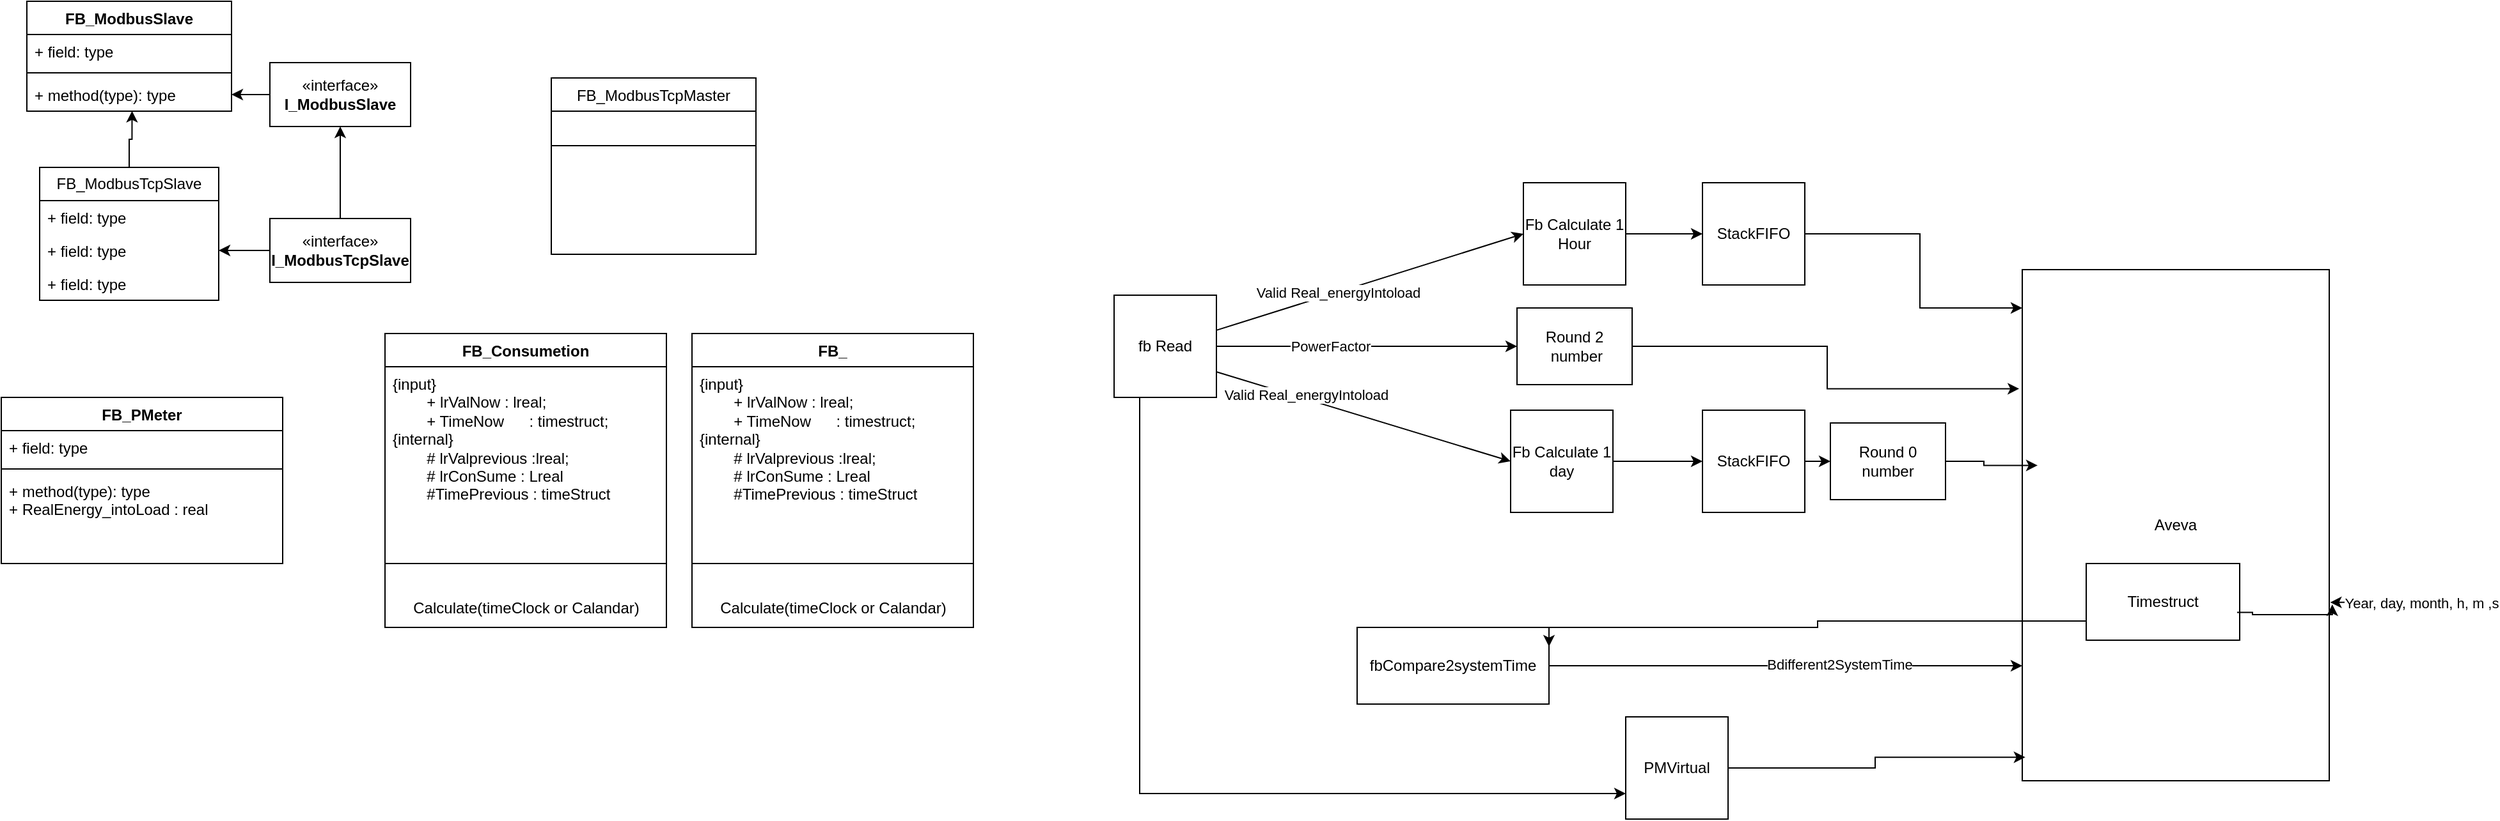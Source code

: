 <mxfile version="24.7.8">
  <diagram id="C5RBs43oDa-KdzZeNtuy" name="Page-1">
    <mxGraphModel dx="1050" dy="638" grid="1" gridSize="10" guides="1" tooltips="1" connect="1" arrows="1" fold="1" page="1" pageScale="1" pageWidth="827" pageHeight="1169" math="0" shadow="0">
      <root>
        <mxCell id="WIyWlLk6GJQsqaUBKTNV-0" />
        <mxCell id="WIyWlLk6GJQsqaUBKTNV-1" parent="WIyWlLk6GJQsqaUBKTNV-0" />
        <mxCell id="zkfFHV4jXpPFQw0GAbJ--6" value="FB_ModbusTcpMaster" style="swimlane;fontStyle=0;align=center;verticalAlign=top;childLayout=stackLayout;horizontal=1;startSize=26;horizontalStack=0;resizeParent=1;resizeLast=0;collapsible=1;marginBottom=0;rounded=0;shadow=0;strokeWidth=1;" parent="WIyWlLk6GJQsqaUBKTNV-1" vertex="1">
          <mxGeometry x="560" y="620" width="160" height="138" as="geometry">
            <mxRectangle x="130" y="380" width="160" height="26" as="alternateBounds" />
          </mxGeometry>
        </mxCell>
        <mxCell id="zkfFHV4jXpPFQw0GAbJ--9" value="" style="line;html=1;strokeWidth=1;align=left;verticalAlign=middle;spacingTop=-1;spacingLeft=3;spacingRight=3;rotatable=0;labelPosition=right;points=[];portConstraint=eastwest;" parent="zkfFHV4jXpPFQw0GAbJ--6" vertex="1">
          <mxGeometry y="26" width="160" height="54" as="geometry" />
        </mxCell>
        <mxCell id="u3NUt88tGPQhjmmbKVYY-9" value="FB_ModbusSlave" style="swimlane;fontStyle=1;align=center;verticalAlign=top;childLayout=stackLayout;horizontal=1;startSize=26;horizontalStack=0;resizeParent=1;resizeParentMax=0;resizeLast=0;collapsible=1;marginBottom=0;whiteSpace=wrap;html=1;" parent="WIyWlLk6GJQsqaUBKTNV-1" vertex="1">
          <mxGeometry x="150" y="560" width="160" height="86" as="geometry" />
        </mxCell>
        <mxCell id="u3NUt88tGPQhjmmbKVYY-10" value="+ field: type" style="text;strokeColor=none;fillColor=none;align=left;verticalAlign=top;spacingLeft=4;spacingRight=4;overflow=hidden;rotatable=0;points=[[0,0.5],[1,0.5]];portConstraint=eastwest;whiteSpace=wrap;html=1;" parent="u3NUt88tGPQhjmmbKVYY-9" vertex="1">
          <mxGeometry y="26" width="160" height="26" as="geometry" />
        </mxCell>
        <mxCell id="u3NUt88tGPQhjmmbKVYY-11" value="" style="line;strokeWidth=1;fillColor=none;align=left;verticalAlign=middle;spacingTop=-1;spacingLeft=3;spacingRight=3;rotatable=0;labelPosition=right;points=[];portConstraint=eastwest;strokeColor=inherit;" parent="u3NUt88tGPQhjmmbKVYY-9" vertex="1">
          <mxGeometry y="52" width="160" height="8" as="geometry" />
        </mxCell>
        <mxCell id="u3NUt88tGPQhjmmbKVYY-12" value="+ method(type): type" style="text;strokeColor=none;fillColor=none;align=left;verticalAlign=top;spacingLeft=4;spacingRight=4;overflow=hidden;rotatable=0;points=[[0,0.5],[1,0.5]];portConstraint=eastwest;whiteSpace=wrap;html=1;" parent="u3NUt88tGPQhjmmbKVYY-9" vertex="1">
          <mxGeometry y="60" width="160" height="26" as="geometry" />
        </mxCell>
        <mxCell id="u3NUt88tGPQhjmmbKVYY-13" value="FB_ModbusTcpSlave" style="swimlane;fontStyle=0;childLayout=stackLayout;horizontal=1;startSize=26;fillColor=none;horizontalStack=0;resizeParent=1;resizeParentMax=0;resizeLast=0;collapsible=1;marginBottom=0;whiteSpace=wrap;html=1;" parent="WIyWlLk6GJQsqaUBKTNV-1" vertex="1">
          <mxGeometry x="160" y="690" width="140" height="104" as="geometry" />
        </mxCell>
        <mxCell id="u3NUt88tGPQhjmmbKVYY-14" value="+ field: type" style="text;strokeColor=none;fillColor=none;align=left;verticalAlign=top;spacingLeft=4;spacingRight=4;overflow=hidden;rotatable=0;points=[[0,0.5],[1,0.5]];portConstraint=eastwest;whiteSpace=wrap;html=1;" parent="u3NUt88tGPQhjmmbKVYY-13" vertex="1">
          <mxGeometry y="26" width="140" height="26" as="geometry" />
        </mxCell>
        <mxCell id="u3NUt88tGPQhjmmbKVYY-15" value="+ field: type" style="text;strokeColor=none;fillColor=none;align=left;verticalAlign=top;spacingLeft=4;spacingRight=4;overflow=hidden;rotatable=0;points=[[0,0.5],[1,0.5]];portConstraint=eastwest;whiteSpace=wrap;html=1;" parent="u3NUt88tGPQhjmmbKVYY-13" vertex="1">
          <mxGeometry y="52" width="140" height="26" as="geometry" />
        </mxCell>
        <mxCell id="u3NUt88tGPQhjmmbKVYY-16" value="+ field: type" style="text;strokeColor=none;fillColor=none;align=left;verticalAlign=top;spacingLeft=4;spacingRight=4;overflow=hidden;rotatable=0;points=[[0,0.5],[1,0.5]];portConstraint=eastwest;whiteSpace=wrap;html=1;" parent="u3NUt88tGPQhjmmbKVYY-13" vertex="1">
          <mxGeometry y="78" width="140" height="26" as="geometry" />
        </mxCell>
        <mxCell id="u3NUt88tGPQhjmmbKVYY-17" style="edgeStyle=orthogonalEdgeStyle;rounded=0;orthogonalLoop=1;jettySize=auto;html=1;entryX=0.514;entryY=0.993;entryDx=0;entryDy=0;entryPerimeter=0;" parent="WIyWlLk6GJQsqaUBKTNV-1" source="u3NUt88tGPQhjmmbKVYY-13" target="u3NUt88tGPQhjmmbKVYY-12" edge="1">
          <mxGeometry relative="1" as="geometry">
            <mxPoint x="220" y="668" as="targetPoint" />
          </mxGeometry>
        </mxCell>
        <mxCell id="u3NUt88tGPQhjmmbKVYY-23" value="" style="edgeStyle=orthogonalEdgeStyle;rounded=0;orthogonalLoop=1;jettySize=auto;html=1;" parent="WIyWlLk6GJQsqaUBKTNV-1" source="u3NUt88tGPQhjmmbKVYY-18" target="u3NUt88tGPQhjmmbKVYY-12" edge="1">
          <mxGeometry relative="1" as="geometry" />
        </mxCell>
        <mxCell id="u3NUt88tGPQhjmmbKVYY-18" value="«interface»&lt;br&gt;&lt;b&gt;I_ModbusSlave&lt;/b&gt;" style="html=1;whiteSpace=wrap;" parent="WIyWlLk6GJQsqaUBKTNV-1" vertex="1">
          <mxGeometry x="340" y="608" width="110" height="50" as="geometry" />
        </mxCell>
        <mxCell id="u3NUt88tGPQhjmmbKVYY-20" value="" style="edgeStyle=orthogonalEdgeStyle;rounded=0;orthogonalLoop=1;jettySize=auto;html=1;" parent="WIyWlLk6GJQsqaUBKTNV-1" source="u3NUt88tGPQhjmmbKVYY-19" target="u3NUt88tGPQhjmmbKVYY-18" edge="1">
          <mxGeometry relative="1" as="geometry" />
        </mxCell>
        <mxCell id="u3NUt88tGPQhjmmbKVYY-22" value="" style="edgeStyle=orthogonalEdgeStyle;rounded=0;orthogonalLoop=1;jettySize=auto;html=1;entryX=1;entryY=0.5;entryDx=0;entryDy=0;" parent="WIyWlLk6GJQsqaUBKTNV-1" source="u3NUt88tGPQhjmmbKVYY-19" target="u3NUt88tGPQhjmmbKVYY-15" edge="1">
          <mxGeometry relative="1" as="geometry" />
        </mxCell>
        <mxCell id="u3NUt88tGPQhjmmbKVYY-19" value="«interface»&lt;br&gt;&lt;b&gt;I_ModbusTcpSlave&lt;/b&gt;" style="html=1;whiteSpace=wrap;" parent="WIyWlLk6GJQsqaUBKTNV-1" vertex="1">
          <mxGeometry x="340" y="730" width="110" height="50" as="geometry" />
        </mxCell>
        <mxCell id="u3NUt88tGPQhjmmbKVYY-25" value="FB_PMeter" style="swimlane;fontStyle=1;align=center;verticalAlign=top;childLayout=stackLayout;horizontal=1;startSize=26;horizontalStack=0;resizeParent=1;resizeParentMax=0;resizeLast=0;collapsible=1;marginBottom=0;whiteSpace=wrap;html=1;" parent="WIyWlLk6GJQsqaUBKTNV-1" vertex="1">
          <mxGeometry x="130" y="870" width="220" height="130" as="geometry" />
        </mxCell>
        <mxCell id="u3NUt88tGPQhjmmbKVYY-26" value="+ field: type" style="text;strokeColor=none;fillColor=none;align=left;verticalAlign=top;spacingLeft=4;spacingRight=4;overflow=hidden;rotatable=0;points=[[0,0.5],[1,0.5]];portConstraint=eastwest;whiteSpace=wrap;html=1;" parent="u3NUt88tGPQhjmmbKVYY-25" vertex="1">
          <mxGeometry y="26" width="220" height="26" as="geometry" />
        </mxCell>
        <mxCell id="u3NUt88tGPQhjmmbKVYY-27" value="" style="line;strokeWidth=1;fillColor=none;align=left;verticalAlign=middle;spacingTop=-1;spacingLeft=3;spacingRight=3;rotatable=0;labelPosition=right;points=[];portConstraint=eastwest;strokeColor=inherit;" parent="u3NUt88tGPQhjmmbKVYY-25" vertex="1">
          <mxGeometry y="52" width="220" height="8" as="geometry" />
        </mxCell>
        <mxCell id="u3NUt88tGPQhjmmbKVYY-28" value="+ method(type): type&lt;div&gt;+ RealEnergy_intoLoad : real&lt;/div&gt;" style="text;strokeColor=none;fillColor=none;align=left;verticalAlign=top;spacingLeft=4;spacingRight=4;overflow=hidden;rotatable=0;points=[[0,0.5],[1,0.5]];portConstraint=eastwest;whiteSpace=wrap;html=1;" parent="u3NUt88tGPQhjmmbKVYY-25" vertex="1">
          <mxGeometry y="60" width="220" height="70" as="geometry" />
        </mxCell>
        <mxCell id="u3NUt88tGPQhjmmbKVYY-29" value="FB_Consumetion" style="swimlane;fontStyle=1;align=center;verticalAlign=top;childLayout=stackLayout;horizontal=1;startSize=26;horizontalStack=0;resizeParent=1;resizeParentMax=0;resizeLast=0;collapsible=1;marginBottom=0;whiteSpace=wrap;html=1;" parent="WIyWlLk6GJQsqaUBKTNV-1" vertex="1">
          <mxGeometry x="430" y="820" width="220" height="230" as="geometry" />
        </mxCell>
        <mxCell id="u3NUt88tGPQhjmmbKVYY-30" value="&lt;div&gt;&lt;span style=&quot;font-family: Arial, Helvetica, sans-serif; background-color: rgb(255, 255, 255);&quot;&gt;{input}&lt;/span&gt;&lt;font face=&quot;Arial, Helvetica, sans-serif&quot;&gt;&lt;span style=&quot;background-color: rgb(255, 255, 255);&quot;&gt;&lt;br&gt;&lt;/span&gt;&lt;/font&gt;&lt;/div&gt;&lt;div&gt;&lt;font face=&quot;Arial, Helvetica, sans-serif&quot;&gt;&lt;span style=&quot;background-color: rgb(255, 255, 255);&quot;&gt;&lt;span style=&quot;white-space: pre;&quot;&gt;&#x9;&lt;/span&gt;+&lt;/span&gt;&lt;/font&gt;&amp;nbsp;lrValNow : lreal;&lt;span style=&quot;background-color: rgb(255, 255, 255); font-family: Arial, Helvetica, sans-serif;&quot;&gt;&amp;nbsp;&lt;/span&gt;&lt;span style=&quot;font-family: Arial, Helvetica, sans-serif; background-color: rgb(255, 255, 255);&quot;&gt;&lt;br&gt;&lt;/span&gt;&lt;/div&gt;&lt;span style=&quot;font-family: Arial, Helvetica, sans-serif; background-color: rgb(255, 255, 255);&quot;&gt;&lt;div&gt;&lt;span style=&quot;font-family: Arial, Helvetica, sans-serif; background-color: rgb(255, 255, 255);&quot;&gt;&lt;span style=&quot;white-space: pre;&quot;&gt;&#x9;&lt;/span&gt;+ TimeNow&lt;span style=&quot;white-space: pre;&quot;&gt;&#x9;&lt;/span&gt;: timestruct;&lt;/span&gt;&lt;/div&gt;&lt;div&gt;{internal}&lt;/div&gt;&lt;div&gt;&lt;span style=&quot;white-space: pre;&quot;&gt;&#x9;&lt;/span&gt;#&lt;span style=&quot;background-color: initial; font-family: Helvetica;&quot;&gt;&amp;nbsp;lrValprevious :lreal;&lt;/span&gt;&lt;/div&gt;&lt;div&gt;&lt;span style=&quot;white-space: pre;&quot;&gt;&#x9;&lt;/span&gt;#&lt;span style=&quot;background-color: initial; font-family: Helvetica;&quot;&gt;&amp;nbsp;lrConSume : Lreal&lt;/span&gt;&lt;/div&gt;&lt;div&gt;&lt;span style=&quot;background-color: initial; font-family: Helvetica;&quot;&gt;&lt;span style=&quot;white-space: pre;&quot;&gt;&#x9;&lt;/span&gt;#TimePrevious : timeStruct&lt;br&gt;&lt;/span&gt;&lt;/div&gt;&lt;/span&gt;&lt;div&gt;&amp;nbsp;&lt;/div&gt;" style="text;strokeColor=none;fillColor=none;align=left;verticalAlign=top;spacingLeft=4;spacingRight=4;overflow=hidden;rotatable=0;points=[[0,0.5],[1,0.5]];portConstraint=eastwest;whiteSpace=wrap;html=1;" parent="u3NUt88tGPQhjmmbKVYY-29" vertex="1">
          <mxGeometry y="26" width="220" height="134" as="geometry" />
        </mxCell>
        <mxCell id="u3NUt88tGPQhjmmbKVYY-31" value="" style="line;strokeWidth=1;fillColor=none;align=left;verticalAlign=middle;spacingTop=-1;spacingLeft=3;spacingRight=3;rotatable=0;labelPosition=right;points=[];portConstraint=eastwest;strokeColor=inherit;" parent="u3NUt88tGPQhjmmbKVYY-29" vertex="1">
          <mxGeometry y="160" width="220" height="40" as="geometry" />
        </mxCell>
        <mxCell id="u3NUt88tGPQhjmmbKVYY-37" value="Calculate(timeClock or Calandar)" style="text;html=1;align=center;verticalAlign=middle;resizable=0;points=[];autosize=1;strokeColor=none;fillColor=none;" parent="u3NUt88tGPQhjmmbKVYY-29" vertex="1">
          <mxGeometry y="200" width="220" height="30" as="geometry" />
        </mxCell>
        <mxCell id="u3NUt88tGPQhjmmbKVYY-38" value="FB_" style="swimlane;fontStyle=1;align=center;verticalAlign=top;childLayout=stackLayout;horizontal=1;startSize=26;horizontalStack=0;resizeParent=1;resizeParentMax=0;resizeLast=0;collapsible=1;marginBottom=0;whiteSpace=wrap;html=1;" parent="WIyWlLk6GJQsqaUBKTNV-1" vertex="1">
          <mxGeometry x="670" y="820" width="220" height="230" as="geometry" />
        </mxCell>
        <mxCell id="u3NUt88tGPQhjmmbKVYY-39" value="&lt;div&gt;&lt;span style=&quot;font-family: Arial, Helvetica, sans-serif; background-color: rgb(255, 255, 255);&quot;&gt;{input}&lt;/span&gt;&lt;font face=&quot;Arial, Helvetica, sans-serif&quot;&gt;&lt;span style=&quot;background-color: rgb(255, 255, 255);&quot;&gt;&lt;br&gt;&lt;/span&gt;&lt;/font&gt;&lt;/div&gt;&lt;div&gt;&lt;font face=&quot;Arial, Helvetica, sans-serif&quot;&gt;&lt;span style=&quot;background-color: rgb(255, 255, 255);&quot;&gt;&lt;span style=&quot;white-space: pre;&quot;&gt;&#x9;&lt;/span&gt;+&lt;/span&gt;&lt;/font&gt;&amp;nbsp;lrValNow : lreal;&lt;span style=&quot;background-color: rgb(255, 255, 255); font-family: Arial, Helvetica, sans-serif;&quot;&gt;&amp;nbsp;&lt;/span&gt;&lt;span style=&quot;font-family: Arial, Helvetica, sans-serif; background-color: rgb(255, 255, 255);&quot;&gt;&lt;br&gt;&lt;/span&gt;&lt;/div&gt;&lt;span style=&quot;font-family: Arial, Helvetica, sans-serif; background-color: rgb(255, 255, 255);&quot;&gt;&lt;div&gt;&lt;span style=&quot;font-family: Arial, Helvetica, sans-serif; background-color: rgb(255, 255, 255);&quot;&gt;&lt;span style=&quot;white-space: pre;&quot;&gt;&#x9;&lt;/span&gt;+ TimeNow&lt;span style=&quot;white-space: pre;&quot;&gt;&#x9;&lt;/span&gt;: timestruct;&lt;/span&gt;&lt;/div&gt;&lt;div&gt;{internal}&lt;/div&gt;&lt;div&gt;&lt;span style=&quot;white-space: pre;&quot;&gt;&#x9;&lt;/span&gt;#&lt;span style=&quot;background-color: initial; font-family: Helvetica;&quot;&gt;&amp;nbsp;lrValprevious :lreal;&lt;/span&gt;&lt;/div&gt;&lt;div&gt;&lt;span style=&quot;white-space: pre;&quot;&gt;&#x9;&lt;/span&gt;#&lt;span style=&quot;background-color: initial; font-family: Helvetica;&quot;&gt;&amp;nbsp;lrConSume : Lreal&lt;/span&gt;&lt;/div&gt;&lt;div&gt;&lt;span style=&quot;background-color: initial; font-family: Helvetica;&quot;&gt;&lt;span style=&quot;white-space: pre;&quot;&gt;&#x9;&lt;/span&gt;#TimePrevious : timeStruct&lt;br&gt;&lt;/span&gt;&lt;/div&gt;&lt;/span&gt;&lt;div&gt;&amp;nbsp;&lt;/div&gt;" style="text;strokeColor=none;fillColor=none;align=left;verticalAlign=top;spacingLeft=4;spacingRight=4;overflow=hidden;rotatable=0;points=[[0,0.5],[1,0.5]];portConstraint=eastwest;whiteSpace=wrap;html=1;" parent="u3NUt88tGPQhjmmbKVYY-38" vertex="1">
          <mxGeometry y="26" width="220" height="134" as="geometry" />
        </mxCell>
        <mxCell id="u3NUt88tGPQhjmmbKVYY-40" value="" style="line;strokeWidth=1;fillColor=none;align=left;verticalAlign=middle;spacingTop=-1;spacingLeft=3;spacingRight=3;rotatable=0;labelPosition=right;points=[];portConstraint=eastwest;strokeColor=inherit;" parent="u3NUt88tGPQhjmmbKVYY-38" vertex="1">
          <mxGeometry y="160" width="220" height="40" as="geometry" />
        </mxCell>
        <mxCell id="u3NUt88tGPQhjmmbKVYY-41" value="Calculate(timeClock or Calandar)" style="text;html=1;align=center;verticalAlign=middle;resizable=0;points=[];autosize=1;strokeColor=none;fillColor=none;" parent="u3NUt88tGPQhjmmbKVYY-38" vertex="1">
          <mxGeometry y="200" width="220" height="30" as="geometry" />
        </mxCell>
        <mxCell id="-91Cgx3Kg1AjsspPSeCS-16" style="edgeStyle=orthogonalEdgeStyle;rounded=0;orthogonalLoop=1;jettySize=auto;html=1;entryX=0;entryY=0.5;entryDx=0;entryDy=0;" edge="1" parent="WIyWlLk6GJQsqaUBKTNV-1" source="-91Cgx3Kg1AjsspPSeCS-0" target="-91Cgx3Kg1AjsspPSeCS-15">
          <mxGeometry relative="1" as="geometry" />
        </mxCell>
        <mxCell id="-91Cgx3Kg1AjsspPSeCS-17" value="PowerFactor" style="edgeLabel;html=1;align=center;verticalAlign=middle;resizable=0;points=[];" vertex="1" connectable="0" parent="-91Cgx3Kg1AjsspPSeCS-16">
          <mxGeometry x="-0.392" relative="1" as="geometry">
            <mxPoint x="17" as="offset" />
          </mxGeometry>
        </mxCell>
        <mxCell id="-91Cgx3Kg1AjsspPSeCS-0" value="fb Read" style="whiteSpace=wrap;html=1;aspect=fixed;" vertex="1" parent="WIyWlLk6GJQsqaUBKTNV-1">
          <mxGeometry x="1000" y="790" width="80" height="80" as="geometry" />
        </mxCell>
        <mxCell id="-91Cgx3Kg1AjsspPSeCS-1" value="Fb Calculate 1 Hour" style="whiteSpace=wrap;html=1;aspect=fixed;" vertex="1" parent="WIyWlLk6GJQsqaUBKTNV-1">
          <mxGeometry x="1320" y="702" width="80" height="80" as="geometry" />
        </mxCell>
        <mxCell id="-91Cgx3Kg1AjsspPSeCS-2" value="Fb Calculate 1 day" style="whiteSpace=wrap;html=1;aspect=fixed;" vertex="1" parent="WIyWlLk6GJQsqaUBKTNV-1">
          <mxGeometry x="1310" y="880" width="80" height="80" as="geometry" />
        </mxCell>
        <mxCell id="-91Cgx3Kg1AjsspPSeCS-23" style="edgeStyle=orthogonalEdgeStyle;rounded=0;orthogonalLoop=1;jettySize=auto;html=1;" edge="1" parent="WIyWlLk6GJQsqaUBKTNV-1" source="-91Cgx3Kg1AjsspPSeCS-3" target="-91Cgx3Kg1AjsspPSeCS-9">
          <mxGeometry relative="1" as="geometry">
            <Array as="points">
              <mxPoint x="1630" y="742" />
              <mxPoint x="1630" y="800" />
            </Array>
          </mxGeometry>
        </mxCell>
        <mxCell id="-91Cgx3Kg1AjsspPSeCS-3" value="StackFIFO" style="whiteSpace=wrap;html=1;aspect=fixed;" vertex="1" parent="WIyWlLk6GJQsqaUBKTNV-1">
          <mxGeometry x="1460" y="702" width="80" height="80" as="geometry" />
        </mxCell>
        <mxCell id="-91Cgx3Kg1AjsspPSeCS-4" value="StackFIFO" style="whiteSpace=wrap;html=1;aspect=fixed;" vertex="1" parent="WIyWlLk6GJQsqaUBKTNV-1">
          <mxGeometry x="1460" y="880" width="80" height="80" as="geometry" />
        </mxCell>
        <mxCell id="-91Cgx3Kg1AjsspPSeCS-5" value="" style="endArrow=classic;html=1;rounded=0;entryX=0;entryY=0.5;entryDx=0;entryDy=0;" edge="1" parent="WIyWlLk6GJQsqaUBKTNV-1" source="-91Cgx3Kg1AjsspPSeCS-0" target="-91Cgx3Kg1AjsspPSeCS-1">
          <mxGeometry width="50" height="50" relative="1" as="geometry">
            <mxPoint x="1520" y="960" as="sourcePoint" />
            <mxPoint x="1570" y="910" as="targetPoint" />
          </mxGeometry>
        </mxCell>
        <mxCell id="-91Cgx3Kg1AjsspPSeCS-19" value="&lt;span style=&quot;color: rgba(0, 0, 0, 0); font-family: monospace; font-size: 0px; text-align: start; background-color: rgb(251, 251, 251);&quot;&gt;%3CmxGraphModel%3E%3Croot%3E%3CmxCell%20id%3D%220%22%2F%3E%3CmxCell%20id%3D%221%22%20parent%3D%220%22%2F%3E%3CmxCell%20id%3D%222%22%20value%3D%22Real_energyIntoload%22%20style%3D%22edgeLabel%3Bhtml%3D1%3Balign%3Dcenter%3BverticalAlign%3Dmiddle%3Bresizable%3D0%3Bpoints%3D%5B%5D%3B%22%20vertex%3D%221%22%20connectable%3D%220%22%20parent%3D%221%22%3E%3CmxGeometry%20x%3D%221163.562%22%20y%3D%22868.025%22%20as%3D%22geometry%22%2F%3E%3C%2FmxCell%3E%3C%2Froot%3E%3C%2FmxGraphModel%3E&lt;/span&gt;" style="edgeLabel;html=1;align=center;verticalAlign=middle;resizable=0;points=[];" vertex="1" connectable="0" parent="-91Cgx3Kg1AjsspPSeCS-5">
          <mxGeometry x="-0.104" y="-1" relative="1" as="geometry">
            <mxPoint as="offset" />
          </mxGeometry>
        </mxCell>
        <mxCell id="-91Cgx3Kg1AjsspPSeCS-20" value="&lt;span style=&quot;color: rgba(0, 0, 0, 0); font-family: monospace; font-size: 0px; text-align: start; background-color: rgb(251, 251, 251);&quot;&gt;%3CmxGraphModel%3E%3Croot%3E%3CmxCell%20id%3D%220%22%2F%3E%3CmxCell%20id%3D%221%22%20parent%3D%220%22%2F%3E%3CmxCell%20id%3D%222%22%20value%3D%22Real_energyIntoload%22%20style%3D%22edgeLabel%3Bhtml%3D1%3Balign%3Dcenter%3BverticalAlign%3Dmiddle%3Bresizable%3D0%3Bpoints%3D%5B%5D%3B%22%20vertex%3D%221%22%20connectable%3D%220%22%20parent%3D%221%22%3E%3CmxGeometry%20x%3D%221163.562%22%20y%3D%22868.025%22%20as%3D%22geometry%22%2F%3E%3C%2FmxCell%3E%3C%2Froot%3E%3C%2FmxGraphModel%3E&lt;/span&gt;" style="edgeLabel;html=1;align=center;verticalAlign=middle;resizable=0;points=[];" vertex="1" connectable="0" parent="-91Cgx3Kg1AjsspPSeCS-5">
          <mxGeometry x="-0.134" y="-2" relative="1" as="geometry">
            <mxPoint x="-1" as="offset" />
          </mxGeometry>
        </mxCell>
        <mxCell id="-91Cgx3Kg1AjsspPSeCS-22" value="Valid Real_energyIntoload" style="edgeLabel;html=1;align=center;verticalAlign=middle;resizable=0;points=[];" vertex="1" connectable="0" parent="-91Cgx3Kg1AjsspPSeCS-5">
          <mxGeometry x="-0.21" relative="1" as="geometry">
            <mxPoint as="offset" />
          </mxGeometry>
        </mxCell>
        <mxCell id="-91Cgx3Kg1AjsspPSeCS-6" value="" style="endArrow=classic;html=1;rounded=0;entryX=0;entryY=0.5;entryDx=0;entryDy=0;exitX=1;exitY=0.75;exitDx=0;exitDy=0;" edge="1" parent="WIyWlLk6GJQsqaUBKTNV-1" source="-91Cgx3Kg1AjsspPSeCS-0" target="-91Cgx3Kg1AjsspPSeCS-2">
          <mxGeometry width="50" height="50" relative="1" as="geometry">
            <mxPoint x="1240" y="830" as="sourcePoint" />
            <mxPoint x="1570" y="910" as="targetPoint" />
          </mxGeometry>
        </mxCell>
        <mxCell id="-91Cgx3Kg1AjsspPSeCS-18" value="Valid Real_energyIntoload" style="edgeLabel;html=1;align=center;verticalAlign=middle;resizable=0;points=[];" vertex="1" connectable="0" parent="-91Cgx3Kg1AjsspPSeCS-6">
          <mxGeometry x="-0.406" y="3" relative="1" as="geometry">
            <mxPoint as="offset" />
          </mxGeometry>
        </mxCell>
        <mxCell id="-91Cgx3Kg1AjsspPSeCS-7" value="" style="endArrow=classic;html=1;rounded=0;entryX=0;entryY=0.5;entryDx=0;entryDy=0;exitX=1;exitY=0.5;exitDx=0;exitDy=0;" edge="1" parent="WIyWlLk6GJQsqaUBKTNV-1" source="-91Cgx3Kg1AjsspPSeCS-1" target="-91Cgx3Kg1AjsspPSeCS-3">
          <mxGeometry width="50" height="50" relative="1" as="geometry">
            <mxPoint x="1390" y="807" as="sourcePoint" />
            <mxPoint x="1460" y="794" as="targetPoint" />
          </mxGeometry>
        </mxCell>
        <mxCell id="-91Cgx3Kg1AjsspPSeCS-8" value="" style="endArrow=classic;html=1;rounded=0;exitX=1;exitY=0.5;exitDx=0;exitDy=0;entryX=0;entryY=0.5;entryDx=0;entryDy=0;" edge="1" parent="WIyWlLk6GJQsqaUBKTNV-1" source="-91Cgx3Kg1AjsspPSeCS-2" target="-91Cgx3Kg1AjsspPSeCS-4">
          <mxGeometry width="50" height="50" relative="1" as="geometry">
            <mxPoint x="1410" y="919.5" as="sourcePoint" />
            <mxPoint x="1450" y="920" as="targetPoint" />
          </mxGeometry>
        </mxCell>
        <mxCell id="-91Cgx3Kg1AjsspPSeCS-9" value="Aveva" style="rounded=0;whiteSpace=wrap;html=1;" vertex="1" parent="WIyWlLk6GJQsqaUBKTNV-1">
          <mxGeometry x="1710" y="770" width="240" height="400" as="geometry" />
        </mxCell>
        <mxCell id="-91Cgx3Kg1AjsspPSeCS-10" value="Round 0 number" style="rounded=0;whiteSpace=wrap;html=1;" vertex="1" parent="WIyWlLk6GJQsqaUBKTNV-1">
          <mxGeometry x="1560" y="890" width="90" height="60" as="geometry" />
        </mxCell>
        <mxCell id="-91Cgx3Kg1AjsspPSeCS-12" value="" style="endArrow=classic;html=1;rounded=0;exitX=1;exitY=0.5;exitDx=0;exitDy=0;" edge="1" parent="WIyWlLk6GJQsqaUBKTNV-1" source="-91Cgx3Kg1AjsspPSeCS-4">
          <mxGeometry width="50" height="50" relative="1" as="geometry">
            <mxPoint x="1550" y="919.5" as="sourcePoint" />
            <mxPoint x="1560" y="920" as="targetPoint" />
          </mxGeometry>
        </mxCell>
        <mxCell id="-91Cgx3Kg1AjsspPSeCS-14" style="edgeStyle=orthogonalEdgeStyle;rounded=0;orthogonalLoop=1;jettySize=auto;html=1;entryX=0.05;entryY=0.383;entryDx=0;entryDy=0;entryPerimeter=0;" edge="1" parent="WIyWlLk6GJQsqaUBKTNV-1" source="-91Cgx3Kg1AjsspPSeCS-10" target="-91Cgx3Kg1AjsspPSeCS-9">
          <mxGeometry relative="1" as="geometry" />
        </mxCell>
        <mxCell id="-91Cgx3Kg1AjsspPSeCS-24" style="edgeStyle=orthogonalEdgeStyle;rounded=0;orthogonalLoop=1;jettySize=auto;html=1;entryX=-0.01;entryY=0.233;entryDx=0;entryDy=0;entryPerimeter=0;" edge="1" parent="WIyWlLk6GJQsqaUBKTNV-1" source="-91Cgx3Kg1AjsspPSeCS-15" target="-91Cgx3Kg1AjsspPSeCS-9">
          <mxGeometry relative="1" as="geometry" />
        </mxCell>
        <mxCell id="-91Cgx3Kg1AjsspPSeCS-15" value="Round 2&lt;div&gt;&amp;nbsp;number&lt;/div&gt;" style="rounded=0;whiteSpace=wrap;html=1;" vertex="1" parent="WIyWlLk6GJQsqaUBKTNV-1">
          <mxGeometry x="1315" y="800" width="90" height="60" as="geometry" />
        </mxCell>
        <mxCell id="-91Cgx3Kg1AjsspPSeCS-25" value="fbCompare2systemTime" style="rounded=0;whiteSpace=wrap;html=1;" vertex="1" parent="WIyWlLk6GJQsqaUBKTNV-1">
          <mxGeometry x="1190" y="1050" width="150" height="60" as="geometry" />
        </mxCell>
        <mxCell id="-91Cgx3Kg1AjsspPSeCS-26" style="edgeStyle=orthogonalEdgeStyle;rounded=0;orthogonalLoop=1;jettySize=auto;html=1;entryX=0;entryY=0.775;entryDx=0;entryDy=0;entryPerimeter=0;" edge="1" parent="WIyWlLk6GJQsqaUBKTNV-1" source="-91Cgx3Kg1AjsspPSeCS-25" target="-91Cgx3Kg1AjsspPSeCS-9">
          <mxGeometry relative="1" as="geometry" />
        </mxCell>
        <mxCell id="-91Cgx3Kg1AjsspPSeCS-31" value="Bdifferent2SystemTime" style="edgeLabel;html=1;align=center;verticalAlign=middle;resizable=0;points=[];" vertex="1" connectable="0" parent="-91Cgx3Kg1AjsspPSeCS-26">
          <mxGeometry x="0.226" y="1" relative="1" as="geometry">
            <mxPoint as="offset" />
          </mxGeometry>
        </mxCell>
        <mxCell id="-91Cgx3Kg1AjsspPSeCS-28" style="edgeStyle=orthogonalEdgeStyle;rounded=0;orthogonalLoop=1;jettySize=auto;html=1;entryX=1;entryY=0.25;entryDx=0;entryDy=0;exitX=0;exitY=0.75;exitDx=0;exitDy=0;" edge="1" parent="WIyWlLk6GJQsqaUBKTNV-1" source="-91Cgx3Kg1AjsspPSeCS-32" target="-91Cgx3Kg1AjsspPSeCS-25">
          <mxGeometry relative="1" as="geometry">
            <mxPoint x="1410" y="1030" as="sourcePoint" />
            <Array as="points">
              <mxPoint x="1550" y="1045" />
              <mxPoint x="1550" y="1050" />
              <mxPoint x="1340" y="1050" />
            </Array>
          </mxGeometry>
        </mxCell>
        <mxCell id="-91Cgx3Kg1AjsspPSeCS-32" value="&lt;div&gt;&lt;span style=&quot;background-color: initial;&quot;&gt;Timestruct&lt;/span&gt;&lt;br&gt;&lt;/div&gt;" style="rounded=0;whiteSpace=wrap;html=1;" vertex="1" parent="WIyWlLk6GJQsqaUBKTNV-1">
          <mxGeometry x="1760" y="1000" width="120" height="60" as="geometry" />
        </mxCell>
        <mxCell id="-91Cgx3Kg1AjsspPSeCS-33" style="edgeStyle=orthogonalEdgeStyle;rounded=0;orthogonalLoop=1;jettySize=auto;html=1;entryX=1.003;entryY=0.651;entryDx=0;entryDy=0;exitX=0;exitY=0.649;exitDx=0;exitDy=0;exitPerimeter=0;entryPerimeter=0;" edge="1" parent="WIyWlLk6GJQsqaUBKTNV-1" target="-91Cgx3Kg1AjsspPSeCS-9">
          <mxGeometry relative="1" as="geometry">
            <mxPoint x="2060" y="1029.5" as="sourcePoint" />
            <mxPoint x="1880" y="1029.5" as="targetPoint" />
          </mxGeometry>
        </mxCell>
        <mxCell id="-91Cgx3Kg1AjsspPSeCS-34" value="Year, day, month, h, m ,s" style="edgeLabel;html=1;align=center;verticalAlign=middle;resizable=0;points=[];" vertex="1" connectable="0" parent="-91Cgx3Kg1AjsspPSeCS-33">
          <mxGeometry x="0.448" y="-2" relative="1" as="geometry">
            <mxPoint x="41" y="2" as="offset" />
          </mxGeometry>
        </mxCell>
        <mxCell id="-91Cgx3Kg1AjsspPSeCS-35" style="edgeStyle=orthogonalEdgeStyle;rounded=0;orthogonalLoop=1;jettySize=auto;html=1;entryX=1.01;entryY=0.655;entryDx=0;entryDy=0;entryPerimeter=0;exitX=0.983;exitY=0.637;exitDx=0;exitDy=0;exitPerimeter=0;" edge="1" parent="WIyWlLk6GJQsqaUBKTNV-1" source="-91Cgx3Kg1AjsspPSeCS-32" target="-91Cgx3Kg1AjsspPSeCS-9">
          <mxGeometry relative="1" as="geometry">
            <Array as="points">
              <mxPoint x="1890" y="1038" />
              <mxPoint x="1890" y="1040" />
              <mxPoint x="1952" y="1040" />
            </Array>
          </mxGeometry>
        </mxCell>
        <mxCell id="-91Cgx3Kg1AjsspPSeCS-38" style="edgeStyle=orthogonalEdgeStyle;rounded=0;orthogonalLoop=1;jettySize=auto;html=1;entryX=0.01;entryY=0.954;entryDx=0;entryDy=0;entryPerimeter=0;" edge="1" parent="WIyWlLk6GJQsqaUBKTNV-1" source="-91Cgx3Kg1AjsspPSeCS-37" target="-91Cgx3Kg1AjsspPSeCS-9">
          <mxGeometry relative="1" as="geometry">
            <mxPoint x="1700" y="1150" as="targetPoint" />
          </mxGeometry>
        </mxCell>
        <mxCell id="-91Cgx3Kg1AjsspPSeCS-37" value="PMVirtual" style="whiteSpace=wrap;html=1;aspect=fixed;" vertex="1" parent="WIyWlLk6GJQsqaUBKTNV-1">
          <mxGeometry x="1400" y="1120" width="80" height="80" as="geometry" />
        </mxCell>
        <mxCell id="-91Cgx3Kg1AjsspPSeCS-39" value="" style="endArrow=classic;html=1;rounded=0;entryX=0;entryY=0.75;entryDx=0;entryDy=0;exitX=0.25;exitY=1;exitDx=0;exitDy=0;" edge="1" parent="WIyWlLk6GJQsqaUBKTNV-1" source="-91Cgx3Kg1AjsspPSeCS-0" target="-91Cgx3Kg1AjsspPSeCS-37">
          <mxGeometry width="50" height="50" relative="1" as="geometry">
            <mxPoint x="1010.0" y="880" as="sourcePoint" />
            <mxPoint x="1278.4" y="1169.04" as="targetPoint" />
            <Array as="points">
              <mxPoint x="1020" y="1180" />
            </Array>
          </mxGeometry>
        </mxCell>
      </root>
    </mxGraphModel>
  </diagram>
</mxfile>
